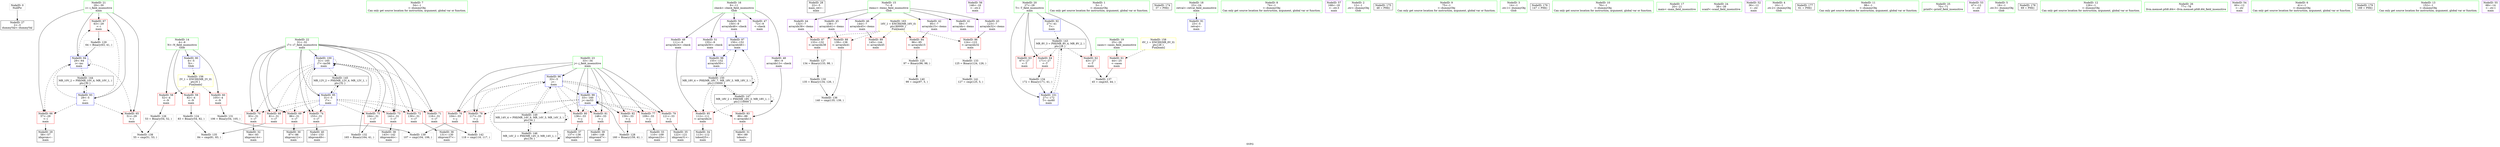 digraph "SVFG" {
	label="SVFG";

	Node0x562fb0a4b190 [shape=record,color=grey,label="{NodeID: 0\nNullPtr}"];
	Node0x562fb0a4b190 -> Node0x562fb0a61310[style=solid];
	Node0x562fb0a655e0 [shape=record,color=blue,label="{NodeID: 90\n4\<--5\nN\<--\nGlob }"];
	Node0x562fb0a655e0 -> Node0x562fb0a721d0[style=dashed];
	Node0x562fb0a4a050 [shape=record,color=green,label="{NodeID: 7\n54\<--1\n\<--dummyObj\nCan only get source location for instruction, argument, global var or function.}"];
	Node0x562fb0a62470 [shape=record,color=blue,label="{NodeID: 97\n150\<--152\narrayidx48\<--\nmain\n}"];
	Node0x562fb0a62470 -> Node0x562fb0a62540[style=dashed];
	Node0x562fb0a60e30 [shape=record,color=green,label="{NodeID: 14\n4\<--6\nN\<--N_field_insensitive\nGlob }"];
	Node0x562fb0a60e30 -> Node0x562fb0a63be0[style=solid];
	Node0x562fb0a60e30 -> Node0x562fb0a63cb0[style=solid];
	Node0x562fb0a60e30 -> Node0x562fb0a63d80[style=solid];
	Node0x562fb0a60e30 -> Node0x562fb0a655e0[style=solid];
	Node0x562fb0a4b9b0 [shape=record,color=green,label="{NodeID: 21\n29\<--30\ni\<--i_field_insensitive\nmain\n}"];
	Node0x562fb0a4b9b0 -> Node0x562fb0a64190[style=solid];
	Node0x562fb0a4b9b0 -> Node0x562fb0a64260[style=solid];
	Node0x562fb0a4b9b0 -> Node0x562fb0a64330[style=solid];
	Node0x562fb0a4b9b0 -> Node0x562fb0a65850[style=solid];
	Node0x562fb0a4b9b0 -> Node0x562fb0a65920[style=solid];
	Node0x562fb0a613a0 [shape=record,color=black,label="{NodeID: 28\n22\<--5\nmain_ret\<--\nmain\n}"];
	Node0x562fb0a61910 [shape=record,color=black,label="{NodeID: 35\n122\<--121\nidxprom31\<--\nmain\n}"];
	Node0x562fb0a62dc0 [shape=record,color=grey,label="{NodeID: 125\n97 = Binary(96, 98, )\n}"];
	Node0x562fb0a62dc0 -> Node0x562fb0a697f0[style=solid];
	Node0x562fb0a61ec0 [shape=record,color=purple,label="{NodeID: 42\n95\<--7\narrayidx15\<--items\nmain\n}"];
	Node0x562fb0a61ec0 -> Node0x562fb0a65100[style=solid];
	Node0x562fb0a68bf0 [shape=record,color=grey,label="{NodeID: 132\n165 = Binary(164, 41, )\n}"];
	Node0x562fb0a68bf0 -> Node0x562fb0a626e0[style=solid];
	Node0x562fb0a63490 [shape=record,color=purple,label="{NodeID: 49\n111\<--9\narrayidx24\<--check\nmain\n}"];
	Node0x562fb0a63490 -> Node0x562fb0a651d0[style=solid];
	Node0x562fb0a69670 [shape=record,color=grey,label="{NodeID: 139\n107 = cmp(104, 106, )\n}"];
	Node0x562fb0a63a40 [shape=record,color=purple,label="{NodeID: 56\n146\<--16\n\<--.str.2\nmain\n}"];
	Node0x562fb0a6efd0 [shape=record,color=black,label="{NodeID: 146\nMR_14V_2 = PHI(MR_14V_3, MR_14V_1, )\npts\{34 \}\n}"];
	Node0x562fb0a6efd0 -> Node0x562fb0a623a0[style=dashed];
	Node0x562fb0a6efd0 -> Node0x562fb0a6efd0[style=dashed];
	Node0x562fb0a6efd0 -> Node0x562fb0a6fed0[style=dashed];
	Node0x562fb0a63ff0 [shape=record,color=red,label="{NodeID: 63\n67\<--27\n\<--T\nmain\n}"];
	Node0x562fb0a645a0 [shape=record,color=red,label="{NodeID: 70\n93\<--31\n\<--i7\nmain\n}"];
	Node0x562fb0a645a0 -> Node0x562fb0a616a0[style=solid];
	Node0x562fb0a64b50 [shape=record,color=red,label="{NodeID: 77\n109\<--33\n\<--j\nmain\n}"];
	Node0x562fb0a64b50 -> Node0x562fb0a61770[style=solid];
	Node0x562fb0a65100 [shape=record,color=red,label="{NodeID: 84\n96\<--95\n\<--arrayidx15\nmain\n}"];
	Node0x562fb0a65100 -> Node0x562fb0a62dc0[style=solid];
	Node0x562fb0a4a4a0 [shape=record,color=green,label="{NodeID: 1\n5\<--1\n\<--dummyObj\nCan only get source location for instruction, argument, global var or function.}"];
	Node0x562fb0a7a3f0 [shape=record,color=black,label="{NodeID: 174\n37 = PHI()\n}"];
	Node0x562fb0a656b0 [shape=record,color=blue,label="{NodeID: 91\n23\<--5\nretval\<--\nmain\n}"];
	Node0x562fb0a4a0e0 [shape=record,color=green,label="{NodeID: 8\n74\<--1\n\<--dummyObj\nCan only get source location for instruction, argument, global var or function.}"];
	Node0x562fb0a62540 [shape=record,color=blue,label="{NodeID: 98\n155\<--152\narrayidx50\<--\nmain\n}"];
	Node0x562fb0a62540 -> Node0x562fb0a703d0[style=dashed];
	Node0x562fb0a4aaf0 [shape=record,color=green,label="{NodeID: 15\n7\<--8\nitems\<--items_field_insensitive\nGlob }"];
	Node0x562fb0a4aaf0 -> Node0x562fb0a61df0[style=solid];
	Node0x562fb0a4aaf0 -> Node0x562fb0a61ec0[style=solid];
	Node0x562fb0a4aaf0 -> Node0x562fb0a61f90[style=solid];
	Node0x562fb0a4aaf0 -> Node0x562fb0a62060[style=solid];
	Node0x562fb0a4aaf0 -> Node0x562fb0a62130[style=solid];
	Node0x562fb0a4aaf0 -> Node0x562fb0a62200[style=solid];
	Node0x562fb0a4ba80 [shape=record,color=green,label="{NodeID: 22\n31\<--32\ni7\<--i7_field_insensitive\nmain\n}"];
	Node0x562fb0a4ba80 -> Node0x562fb0a64400[style=solid];
	Node0x562fb0a4ba80 -> Node0x562fb0a644d0[style=solid];
	Node0x562fb0a4ba80 -> Node0x562fb0a645a0[style=solid];
	Node0x562fb0a4ba80 -> Node0x562fb0a64670[style=solid];
	Node0x562fb0a4ba80 -> Node0x562fb0a64740[style=solid];
	Node0x562fb0a4ba80 -> Node0x562fb0a64810[style=solid];
	Node0x562fb0a4ba80 -> Node0x562fb0a648e0[style=solid];
	Node0x562fb0a4ba80 -> Node0x562fb0a649b0[style=solid];
	Node0x562fb0a4ba80 -> Node0x562fb0a659f0[style=solid];
	Node0x562fb0a4ba80 -> Node0x562fb0a626e0[style=solid];
	Node0x562fb0a61430 [shape=record,color=black,label="{NodeID: 29\n58\<--57\nidxprom\<--\nmain\n}"];
	Node0x562fb0a619e0 [shape=record,color=black,label="{NodeID: 36\n131\<--130\nidxprom37\<--\nmain\n}"];
	Node0x562fb0a62f40 [shape=record,color=grey,label="{NodeID: 126\n53 = Binary(54, 52, )\n}"];
	Node0x562fb0a62f40 -> Node0x562fb0a694f0[style=solid];
	Node0x562fb0a61f90 [shape=record,color=purple,label="{NodeID: 43\n123\<--7\narrayidx32\<--items\nmain\n}"];
	Node0x562fb0a61f90 -> Node0x562fb0a652a0[style=solid];
	Node0x562fb0a68d70 [shape=record,color=grey,label="{NodeID: 133\n125 = Binary(124, 126, )\n}"];
	Node0x562fb0a68d70 -> Node0x562fb0a69970[style=solid];
	Node0x562fb0a63560 [shape=record,color=purple,label="{NodeID: 50\n150\<--9\narrayidx48\<--check\nmain\n}"];
	Node0x562fb0a63560 -> Node0x562fb0a62470[style=solid];
	Node0x562fb0a697f0 [shape=record,color=grey,label="{NodeID: 140\n99 = cmp(97, 5, )\n}"];
	Node0x562fb0a63b10 [shape=record,color=purple,label="{NodeID: 57\n168\<--18\n\<--.str.3\nmain\n}"];
	Node0x562fb0a6f4d0 [shape=record,color=black,label="{NodeID: 147\nMR_18V_2 = PHI(MR_18V_3, MR_18V_1, )\npts\{110000 \}\n}"];
	Node0x562fb0a6f4d0 -> Node0x562fb0a65030[style=dashed];
	Node0x562fb0a6f4d0 -> Node0x562fb0a651d0[style=dashed];
	Node0x562fb0a6f4d0 -> Node0x562fb0a62470[style=dashed];
	Node0x562fb0a6f4d0 -> Node0x562fb0a6f4d0[style=dashed];
	Node0x562fb0a6f4d0 -> Node0x562fb0a703d0[style=dashed];
	Node0x562fb0a640c0 [shape=record,color=red,label="{NodeID: 64\n171\<--27\n\<--T\nmain\n}"];
	Node0x562fb0a640c0 -> Node0x562fb0a68ef0[style=solid];
	Node0x562fb0a64670 [shape=record,color=red,label="{NodeID: 71\n116\<--31\n\<--i7\nmain\n}"];
	Node0x562fb0a64670 -> Node0x562fb0a69af0[style=solid];
	Node0x562fb0a64c20 [shape=record,color=red,label="{NodeID: 78\n117\<--33\n\<--j\nmain\n}"];
	Node0x562fb0a64c20 -> Node0x562fb0a69af0[style=solid];
	Node0x562fb0a651d0 [shape=record,color=red,label="{NodeID: 85\n112\<--111\n\<--arrayidx24\nmain\n}"];
	Node0x562fb0a651d0 -> Node0x562fb0a61840[style=solid];
	Node0x562fb0a49f00 [shape=record,color=green,label="{NodeID: 2\n12\<--1\n.str\<--dummyObj\nGlob }"];
	Node0x562fb0a7a4f0 [shape=record,color=black,label="{NodeID: 175\n48 = PHI()\n}"];
	Node0x562fb0a65780 [shape=record,color=blue,label="{NodeID: 92\n27\<--41\nT\<--\nmain\n}"];
	Node0x562fb0a65780 -> Node0x562fb0a6e0d0[style=dashed];
	Node0x562fb0a4a290 [shape=record,color=green,label="{NodeID: 9\n75\<--1\n\<--dummyObj\nCan only get source location for instruction, argument, global var or function.}"];
	Node0x562fb0a62610 [shape=record,color=blue,label="{NodeID: 99\n33\<--160\nj\<--inc53\nmain\n}"];
	Node0x562fb0a62610 -> Node0x562fb0a64a80[style=dashed];
	Node0x562fb0a62610 -> Node0x562fb0a64b50[style=dashed];
	Node0x562fb0a62610 -> Node0x562fb0a64c20[style=dashed];
	Node0x562fb0a62610 -> Node0x562fb0a64cf0[style=dashed];
	Node0x562fb0a62610 -> Node0x562fb0a64dc0[style=dashed];
	Node0x562fb0a62610 -> Node0x562fb0a64e90[style=dashed];
	Node0x562fb0a62610 -> Node0x562fb0a64f60[style=dashed];
	Node0x562fb0a62610 -> Node0x562fb0a62610[style=dashed];
	Node0x562fb0a62610 -> Node0x562fb0a6fed0[style=dashed];
	Node0x562fb0a4abb0 [shape=record,color=green,label="{NodeID: 16\n9\<--11\ncheck\<--check_field_insensitive\nGlob }"];
	Node0x562fb0a4abb0 -> Node0x562fb0a622d0[style=solid];
	Node0x562fb0a4abb0 -> Node0x562fb0a633c0[style=solid];
	Node0x562fb0a4abb0 -> Node0x562fb0a63490[style=solid];
	Node0x562fb0a4abb0 -> Node0x562fb0a63560[style=solid];
	Node0x562fb0a4abb0 -> Node0x562fb0a63630[style=solid];
	Node0x562fb0a4bb50 [shape=record,color=green,label="{NodeID: 23\n33\<--34\nj\<--j_field_insensitive\nmain\n}"];
	Node0x562fb0a4bb50 -> Node0x562fb0a64a80[style=solid];
	Node0x562fb0a4bb50 -> Node0x562fb0a64b50[style=solid];
	Node0x562fb0a4bb50 -> Node0x562fb0a64c20[style=solid];
	Node0x562fb0a4bb50 -> Node0x562fb0a64cf0[style=solid];
	Node0x562fb0a4bb50 -> Node0x562fb0a64dc0[style=solid];
	Node0x562fb0a4bb50 -> Node0x562fb0a64e90[style=solid];
	Node0x562fb0a4bb50 -> Node0x562fb0a64f60[style=solid];
	Node0x562fb0a4bb50 -> Node0x562fb0a623a0[style=solid];
	Node0x562fb0a4bb50 -> Node0x562fb0a62610[style=solid];
	Node0x562fb0a61500 [shape=record,color=black,label="{NodeID: 30\n87\<--86\nidxprom12\<--\nmain\n}"];
	Node0x562fb0a61ab0 [shape=record,color=black,label="{NodeID: 37\n137\<--136\nidxprom40\<--\nmain\n}"];
	Node0x562fb0a630c0 [shape=record,color=grey,label="{NodeID: 127\n134 = Binary(133, 98, )\n}"];
	Node0x562fb0a630c0 -> Node0x562fb0a688f0[style=solid];
	Node0x562fb0a62060 [shape=record,color=purple,label="{NodeID: 44\n132\<--7\narrayidx38\<--items\nmain\n}"];
	Node0x562fb0a62060 -> Node0x562fb0a65370[style=solid];
	Node0x562fb0a68ef0 [shape=record,color=grey,label="{NodeID: 134\n172 = Binary(171, 41, )\n}"];
	Node0x562fb0a68ef0 -> Node0x562fb0a627b0[style=solid];
	Node0x562fb0a63630 [shape=record,color=purple,label="{NodeID: 51\n155\<--9\narrayidx50\<--check\nmain\n}"];
	Node0x562fb0a63630 -> Node0x562fb0a62540[style=solid];
	Node0x562fb0a69970 [shape=record,color=grey,label="{NodeID: 141\n127 = cmp(125, 5, )\n}"];
	Node0x562fb0a63be0 [shape=record,color=red,label="{NodeID: 58\n52\<--4\n\<--N\nmain\n}"];
	Node0x562fb0a63be0 -> Node0x562fb0a62f40[style=solid];
	Node0x562fb0a64190 [shape=record,color=red,label="{NodeID: 65\n51\<--29\n\<--i\nmain\n}"];
	Node0x562fb0a64190 -> Node0x562fb0a694f0[style=solid];
	Node0x562fb0a64740 [shape=record,color=red,label="{NodeID: 72\n130\<--31\n\<--i7\nmain\n}"];
	Node0x562fb0a64740 -> Node0x562fb0a619e0[style=solid];
	Node0x562fb0a64cf0 [shape=record,color=red,label="{NodeID: 79\n121\<--33\n\<--j\nmain\n}"];
	Node0x562fb0a64cf0 -> Node0x562fb0a61910[style=solid];
	Node0x562fb0a652a0 [shape=record,color=red,label="{NodeID: 86\n124\<--123\n\<--arrayidx32\nmain\n}"];
	Node0x562fb0a652a0 -> Node0x562fb0a68d70[style=solid];
	Node0x562fb0a4a970 [shape=record,color=green,label="{NodeID: 3\n14\<--1\n.str.1\<--dummyObj\nGlob }"];
	Node0x562fb0a7a5f0 [shape=record,color=black,label="{NodeID: 176\n147 = PHI()\n}"];
	Node0x562fb0a65850 [shape=record,color=blue,label="{NodeID: 93\n29\<--5\ni\<--\nmain\n}"];
	Node0x562fb0a65850 -> Node0x562fb0a64190[style=dashed];
	Node0x562fb0a65850 -> Node0x562fb0a64260[style=dashed];
	Node0x562fb0a65850 -> Node0x562fb0a64330[style=dashed];
	Node0x562fb0a65850 -> Node0x562fb0a65920[style=dashed];
	Node0x562fb0a65850 -> Node0x562fb0a6e5d0[style=dashed];
	Node0x562fb0a4a360 [shape=record,color=green,label="{NodeID: 10\n76\<--1\n\<--dummyObj\nCan only get source location for instruction, argument, global var or function.}"];
	Node0x562fb0a626e0 [shape=record,color=blue,label="{NodeID: 100\n31\<--165\ni7\<--inc56\nmain\n}"];
	Node0x562fb0a626e0 -> Node0x562fb0a64400[style=dashed];
	Node0x562fb0a626e0 -> Node0x562fb0a644d0[style=dashed];
	Node0x562fb0a626e0 -> Node0x562fb0a645a0[style=dashed];
	Node0x562fb0a626e0 -> Node0x562fb0a64670[style=dashed];
	Node0x562fb0a626e0 -> Node0x562fb0a64740[style=dashed];
	Node0x562fb0a626e0 -> Node0x562fb0a64810[style=dashed];
	Node0x562fb0a626e0 -> Node0x562fb0a648e0[style=dashed];
	Node0x562fb0a626e0 -> Node0x562fb0a649b0[style=dashed];
	Node0x562fb0a626e0 -> Node0x562fb0a626e0[style=dashed];
	Node0x562fb0a626e0 -> Node0x562fb0a6ead0[style=dashed];
	Node0x562fb0a4acb0 [shape=record,color=green,label="{NodeID: 17\n20\<--21\nmain\<--main_field_insensitive\n}"];
	Node0x562fb0a4bc20 [shape=record,color=green,label="{NodeID: 24\n38\<--39\nscanf\<--scanf_field_insensitive\n}"];
	Node0x562fb0a615d0 [shape=record,color=black,label="{NodeID: 31\n90\<--89\ntobool\<--\nmain\n}"];
	Node0x562fb0a61b80 [shape=record,color=black,label="{NodeID: 38\n143\<--142\nidxprom44\<--\nmain\n}"];
	Node0x562fb0a63240 [shape=record,color=grey,label="{NodeID: 128\n160 = Binary(159, 41, )\n}"];
	Node0x562fb0a63240 -> Node0x562fb0a62610[style=solid];
	Node0x562fb0a62130 [shape=record,color=purple,label="{NodeID: 45\n138\<--7\narrayidx41\<--items\nmain\n}"];
	Node0x562fb0a62130 -> Node0x562fb0a65440[style=solid];
	Node0x562fb0a69070 [shape=record,color=grey,label="{NodeID: 135\n84 = cmp(81, 83, )\n}"];
	Node0x562fb0a63700 [shape=record,color=purple,label="{NodeID: 52\n36\<--12\n\<--.str\nmain\n}"];
	Node0x562fb0a69af0 [shape=record,color=grey,label="{NodeID: 142\n118 = cmp(116, 117, )\n}"];
	Node0x562fb0a63cb0 [shape=record,color=red,label="{NodeID: 59\n82\<--4\n\<--N\nmain\n}"];
	Node0x562fb0a63cb0 -> Node0x562fb0a62c40[style=solid];
	Node0x562fb0a6fed0 [shape=record,color=black,label="{NodeID: 149\nMR_14V_4 = PHI(MR_14V_6, MR_14V_3, MR_14V_3, )\npts\{34 \}\n}"];
	Node0x562fb0a6fed0 -> Node0x562fb0a623a0[style=dashed];
	Node0x562fb0a6fed0 -> Node0x562fb0a6efd0[style=dashed];
	Node0x562fb0a6fed0 -> Node0x562fb0a6fed0[style=dashed];
	Node0x562fb0a64260 [shape=record,color=red,label="{NodeID: 66\n57\<--29\n\<--i\nmain\n}"];
	Node0x562fb0a64260 -> Node0x562fb0a61430[style=solid];
	Node0x562fb0a721d0 [shape=record,color=yellow,style=double,label="{NodeID: 156\n2V_1 = ENCHI(MR_2V_0)\npts\{6 \}\nFun[main]}"];
	Node0x562fb0a721d0 -> Node0x562fb0a63be0[style=dashed];
	Node0x562fb0a721d0 -> Node0x562fb0a63cb0[style=dashed];
	Node0x562fb0a721d0 -> Node0x562fb0a63d80[style=dashed];
	Node0x562fb0a64810 [shape=record,color=red,label="{NodeID: 73\n142\<--31\n\<--i7\nmain\n}"];
	Node0x562fb0a64810 -> Node0x562fb0a61b80[style=solid];
	Node0x562fb0a73230 [shape=record,color=yellow,style=double,label="{NodeID: 163\n16V_1 = ENCHI(MR_16V_0)\npts\{80000 \}\nFun[main]}"];
	Node0x562fb0a73230 -> Node0x562fb0a65100[style=dashed];
	Node0x562fb0a73230 -> Node0x562fb0a652a0[style=dashed];
	Node0x562fb0a73230 -> Node0x562fb0a65370[style=dashed];
	Node0x562fb0a73230 -> Node0x562fb0a65440[style=dashed];
	Node0x562fb0a73230 -> Node0x562fb0a65510[style=dashed];
	Node0x562fb0a64dc0 [shape=record,color=red,label="{NodeID: 80\n136\<--33\n\<--j\nmain\n}"];
	Node0x562fb0a64dc0 -> Node0x562fb0a61ab0[style=solid];
	Node0x562fb0a65370 [shape=record,color=red,label="{NodeID: 87\n133\<--132\n\<--arrayidx38\nmain\n}"];
	Node0x562fb0a65370 -> Node0x562fb0a630c0[style=solid];
	Node0x562fb0a4aa00 [shape=record,color=green,label="{NodeID: 4\n16\<--1\n.str.2\<--dummyObj\nGlob }"];
	Node0x562fb0a7a6f0 [shape=record,color=black,label="{NodeID: 177\n61 = PHI()\n}"];
	Node0x562fb0a65920 [shape=record,color=blue,label="{NodeID: 94\n29\<--64\ni\<--inc\nmain\n}"];
	Node0x562fb0a65920 -> Node0x562fb0a64190[style=dashed];
	Node0x562fb0a65920 -> Node0x562fb0a64260[style=dashed];
	Node0x562fb0a65920 -> Node0x562fb0a64330[style=dashed];
	Node0x562fb0a65920 -> Node0x562fb0a65920[style=dashed];
	Node0x562fb0a65920 -> Node0x562fb0a6e5d0[style=dashed];
	Node0x562fb0a4ae80 [shape=record,color=green,label="{NodeID: 11\n98\<--1\n\<--dummyObj\nCan only get source location for instruction, argument, global var or function.}"];
	Node0x562fb0a627b0 [shape=record,color=blue,label="{NodeID: 101\n27\<--172\nT\<--inc60\nmain\n}"];
	Node0x562fb0a627b0 -> Node0x562fb0a6e0d0[style=dashed];
	Node0x562fb0a4b740 [shape=record,color=green,label="{NodeID: 18\n23\<--24\nretval\<--retval_field_insensitive\nmain\n}"];
	Node0x562fb0a4b740 -> Node0x562fb0a656b0[style=solid];
	Node0x562fb0a4bd20 [shape=record,color=green,label="{NodeID: 25\n70\<--71\nprintf\<--printf_field_insensitive\n}"];
	Node0x562fb0a616a0 [shape=record,color=black,label="{NodeID: 32\n94\<--93\nidxprom14\<--\nmain\n}"];
	Node0x562fb0a61c50 [shape=record,color=black,label="{NodeID: 39\n149\<--148\nidxprom47\<--\nmain\n}"];
	Node0x562fb0a68770 [shape=record,color=grey,label="{NodeID: 129\n64 = Binary(63, 41, )\n}"];
	Node0x562fb0a68770 -> Node0x562fb0a65920[style=solid];
	Node0x562fb0a62200 [shape=record,color=purple,label="{NodeID: 46\n144\<--7\narrayidx45\<--items\nmain\n}"];
	Node0x562fb0a62200 -> Node0x562fb0a65510[style=solid];
	Node0x562fb0a691f0 [shape=record,color=grey,label="{NodeID: 136\n140 = cmp(135, 139, )\n}"];
	Node0x562fb0a637d0 [shape=record,color=purple,label="{NodeID: 53\n47\<--12\n\<--.str\nmain\n}"];
	Node0x562fb0a6e0d0 [shape=record,color=black,label="{NodeID: 143\nMR_8V_3 = PHI(MR_8V_4, MR_8V_2, )\npts\{28 \}\n}"];
	Node0x562fb0a6e0d0 -> Node0x562fb0a63f20[style=dashed];
	Node0x562fb0a6e0d0 -> Node0x562fb0a63ff0[style=dashed];
	Node0x562fb0a6e0d0 -> Node0x562fb0a640c0[style=dashed];
	Node0x562fb0a6e0d0 -> Node0x562fb0a627b0[style=dashed];
	Node0x562fb0a63d80 [shape=record,color=red,label="{NodeID: 60\n105\<--4\n\<--N\nmain\n}"];
	Node0x562fb0a63d80 -> Node0x562fb0a68a70[style=solid];
	Node0x562fb0a703d0 [shape=record,color=black,label="{NodeID: 150\nMR_18V_4 = PHI(MR_18V_7, MR_18V_3, MR_18V_3, )\npts\{110000 \}\n}"];
	Node0x562fb0a703d0 -> Node0x562fb0a65030[style=dashed];
	Node0x562fb0a703d0 -> Node0x562fb0a651d0[style=dashed];
	Node0x562fb0a703d0 -> Node0x562fb0a62470[style=dashed];
	Node0x562fb0a703d0 -> Node0x562fb0a6f4d0[style=dashed];
	Node0x562fb0a703d0 -> Node0x562fb0a703d0[style=dashed];
	Node0x562fb0a64330 [shape=record,color=red,label="{NodeID: 67\n63\<--29\n\<--i\nmain\n}"];
	Node0x562fb0a64330 -> Node0x562fb0a68770[style=solid];
	Node0x562fb0a648e0 [shape=record,color=red,label="{NodeID: 74\n153\<--31\n\<--i7\nmain\n}"];
	Node0x562fb0a648e0 -> Node0x562fb0a61d20[style=solid];
	Node0x562fb0a64e90 [shape=record,color=red,label="{NodeID: 81\n148\<--33\n\<--j\nmain\n}"];
	Node0x562fb0a64e90 -> Node0x562fb0a61c50[style=solid];
	Node0x562fb0a65440 [shape=record,color=red,label="{NodeID: 88\n139\<--138\n\<--arrayidx41\nmain\n}"];
	Node0x562fb0a65440 -> Node0x562fb0a691f0[style=solid];
	Node0x562fb0a609f0 [shape=record,color=green,label="{NodeID: 5\n18\<--1\n.str.3\<--dummyObj\nGlob }"];
	Node0x562fb0a7a7f0 [shape=record,color=black,label="{NodeID: 178\n69 = PHI()\n}"];
	Node0x562fb0a659f0 [shape=record,color=blue,label="{NodeID: 95\n31\<--5\ni7\<--\nmain\n}"];
	Node0x562fb0a659f0 -> Node0x562fb0a64400[style=dashed];
	Node0x562fb0a659f0 -> Node0x562fb0a644d0[style=dashed];
	Node0x562fb0a659f0 -> Node0x562fb0a645a0[style=dashed];
	Node0x562fb0a659f0 -> Node0x562fb0a64670[style=dashed];
	Node0x562fb0a659f0 -> Node0x562fb0a64740[style=dashed];
	Node0x562fb0a659f0 -> Node0x562fb0a64810[style=dashed];
	Node0x562fb0a659f0 -> Node0x562fb0a648e0[style=dashed];
	Node0x562fb0a659f0 -> Node0x562fb0a649b0[style=dashed];
	Node0x562fb0a659f0 -> Node0x562fb0a626e0[style=dashed];
	Node0x562fb0a659f0 -> Node0x562fb0a6ead0[style=dashed];
	Node0x562fb0a4af80 [shape=record,color=green,label="{NodeID: 12\n126\<--1\n\<--dummyObj\nCan only get source location for instruction, argument, global var or function.}"];
	Node0x562fb0a4b810 [shape=record,color=green,label="{NodeID: 19\n25\<--26\ncases\<--cases_field_insensitive\nmain\n}"];
	Node0x562fb0a4b810 -> Node0x562fb0a63e50[style=solid];
	Node0x562fb0a4be20 [shape=record,color=green,label="{NodeID: 26\n77\<--78\nllvm.memset.p0i8.i64\<--llvm.memset.p0i8.i64_field_insensitive\n}"];
	Node0x562fb0a61770 [shape=record,color=black,label="{NodeID: 33\n110\<--109\nidxprom23\<--\nmain\n}"];
	Node0x562fb0a61d20 [shape=record,color=black,label="{NodeID: 40\n154\<--153\nidxprom49\<--\nmain\n}"];
	Node0x562fb0a688f0 [shape=record,color=grey,label="{NodeID: 130\n135 = Binary(134, 126, )\n}"];
	Node0x562fb0a688f0 -> Node0x562fb0a691f0[style=solid];
	Node0x562fb0a622d0 [shape=record,color=purple,label="{NodeID: 47\n72\<--9\n\<--check\nmain\n}"];
	Node0x562fb0a69370 [shape=record,color=grey,label="{NodeID: 137\n45 = cmp(43, 44, )\n}"];
	Node0x562fb0a638a0 [shape=record,color=purple,label="{NodeID: 54\n60\<--12\n\<--.str\nmain\n}"];
	Node0x562fb0a6e5d0 [shape=record,color=black,label="{NodeID: 144\nMR_10V_2 = PHI(MR_10V_4, MR_10V_1, )\npts\{30 \}\n}"];
	Node0x562fb0a6e5d0 -> Node0x562fb0a65850[style=dashed];
	Node0x562fb0a63e50 [shape=record,color=red,label="{NodeID: 61\n44\<--25\n\<--cases\nmain\n}"];
	Node0x562fb0a63e50 -> Node0x562fb0a69370[style=solid];
	Node0x562fb0a64400 [shape=record,color=red,label="{NodeID: 68\n81\<--31\n\<--i7\nmain\n}"];
	Node0x562fb0a64400 -> Node0x562fb0a69070[style=solid];
	Node0x562fb0a72dd0 [shape=record,color=yellow,style=double,label="{NodeID: 158\n6V_1 = ENCHI(MR_6V_0)\npts\{26 \}\nFun[main]}"];
	Node0x562fb0a72dd0 -> Node0x562fb0a63e50[style=dashed];
	Node0x562fb0a649b0 [shape=record,color=red,label="{NodeID: 75\n164\<--31\n\<--i7\nmain\n}"];
	Node0x562fb0a649b0 -> Node0x562fb0a68bf0[style=solid];
	Node0x562fb0a64f60 [shape=record,color=red,label="{NodeID: 82\n159\<--33\n\<--j\nmain\n}"];
	Node0x562fb0a64f60 -> Node0x562fb0a63240[style=solid];
	Node0x562fb0a65510 [shape=record,color=red,label="{NodeID: 89\n145\<--144\n\<--arrayidx45\nmain\n}"];
	Node0x562fb0a60a80 [shape=record,color=green,label="{NodeID: 6\n41\<--1\n\<--dummyObj\nCan only get source location for instruction, argument, global var or function.}"];
	Node0x562fb0a7a8f0 [shape=record,color=black,label="{NodeID: 179\n169 = PHI()\n}"];
	Node0x562fb0a623a0 [shape=record,color=blue,label="{NodeID: 96\n33\<--5\nj\<--\nmain\n}"];
	Node0x562fb0a623a0 -> Node0x562fb0a64a80[style=dashed];
	Node0x562fb0a623a0 -> Node0x562fb0a64b50[style=dashed];
	Node0x562fb0a623a0 -> Node0x562fb0a64c20[style=dashed];
	Node0x562fb0a623a0 -> Node0x562fb0a64cf0[style=dashed];
	Node0x562fb0a623a0 -> Node0x562fb0a64dc0[style=dashed];
	Node0x562fb0a623a0 -> Node0x562fb0a64e90[style=dashed];
	Node0x562fb0a623a0 -> Node0x562fb0a64f60[style=dashed];
	Node0x562fb0a623a0 -> Node0x562fb0a62610[style=dashed];
	Node0x562fb0a623a0 -> Node0x562fb0a6fed0[style=dashed];
	Node0x562fb0a60d30 [shape=record,color=green,label="{NodeID: 13\n152\<--1\n\<--dummyObj\nCan only get source location for instruction, argument, global var or function.}"];
	Node0x562fb0a4b8e0 [shape=record,color=green,label="{NodeID: 20\n27\<--28\nT\<--T_field_insensitive\nmain\n}"];
	Node0x562fb0a4b8e0 -> Node0x562fb0a63f20[style=solid];
	Node0x562fb0a4b8e0 -> Node0x562fb0a63ff0[style=solid];
	Node0x562fb0a4b8e0 -> Node0x562fb0a640c0[style=solid];
	Node0x562fb0a4b8e0 -> Node0x562fb0a65780[style=solid];
	Node0x562fb0a4b8e0 -> Node0x562fb0a627b0[style=solid];
	Node0x562fb0a61310 [shape=record,color=black,label="{NodeID: 27\n2\<--3\ndummyVal\<--dummyVal\n}"];
	Node0x562fb0a61840 [shape=record,color=black,label="{NodeID: 34\n113\<--112\ntobool25\<--\nmain\n}"];
	Node0x562fb0a62c40 [shape=record,color=grey,label="{NodeID: 124\n83 = Binary(54, 82, )\n}"];
	Node0x562fb0a62c40 -> Node0x562fb0a69070[style=solid];
	Node0x562fb0a61df0 [shape=record,color=purple,label="{NodeID: 41\n59\<--7\narrayidx\<--items\nmain\n}"];
	Node0x562fb0a68a70 [shape=record,color=grey,label="{NodeID: 131\n106 = Binary(54, 105, )\n}"];
	Node0x562fb0a68a70 -> Node0x562fb0a69670[style=solid];
	Node0x562fb0a633c0 [shape=record,color=purple,label="{NodeID: 48\n88\<--9\narrayidx13\<--check\nmain\n}"];
	Node0x562fb0a633c0 -> Node0x562fb0a65030[style=solid];
	Node0x562fb0a694f0 [shape=record,color=grey,label="{NodeID: 138\n55 = cmp(51, 53, )\n}"];
	Node0x562fb0a63970 [shape=record,color=purple,label="{NodeID: 55\n68\<--14\n\<--.str.1\nmain\n}"];
	Node0x562fb0a6ead0 [shape=record,color=black,label="{NodeID: 145\nMR_12V_2 = PHI(MR_12V_4, MR_12V_1, )\npts\{32 \}\n}"];
	Node0x562fb0a6ead0 -> Node0x562fb0a659f0[style=dashed];
	Node0x562fb0a63f20 [shape=record,color=red,label="{NodeID: 62\n43\<--27\n\<--T\nmain\n}"];
	Node0x562fb0a63f20 -> Node0x562fb0a69370[style=solid];
	Node0x562fb0a644d0 [shape=record,color=red,label="{NodeID: 69\n86\<--31\n\<--i7\nmain\n}"];
	Node0x562fb0a644d0 -> Node0x562fb0a61500[style=solid];
	Node0x562fb0a64a80 [shape=record,color=red,label="{NodeID: 76\n104\<--33\n\<--j\nmain\n}"];
	Node0x562fb0a64a80 -> Node0x562fb0a69670[style=solid];
	Node0x562fb0a65030 [shape=record,color=red,label="{NodeID: 83\n89\<--88\n\<--arrayidx13\nmain\n}"];
	Node0x562fb0a65030 -> Node0x562fb0a615d0[style=solid];
}
